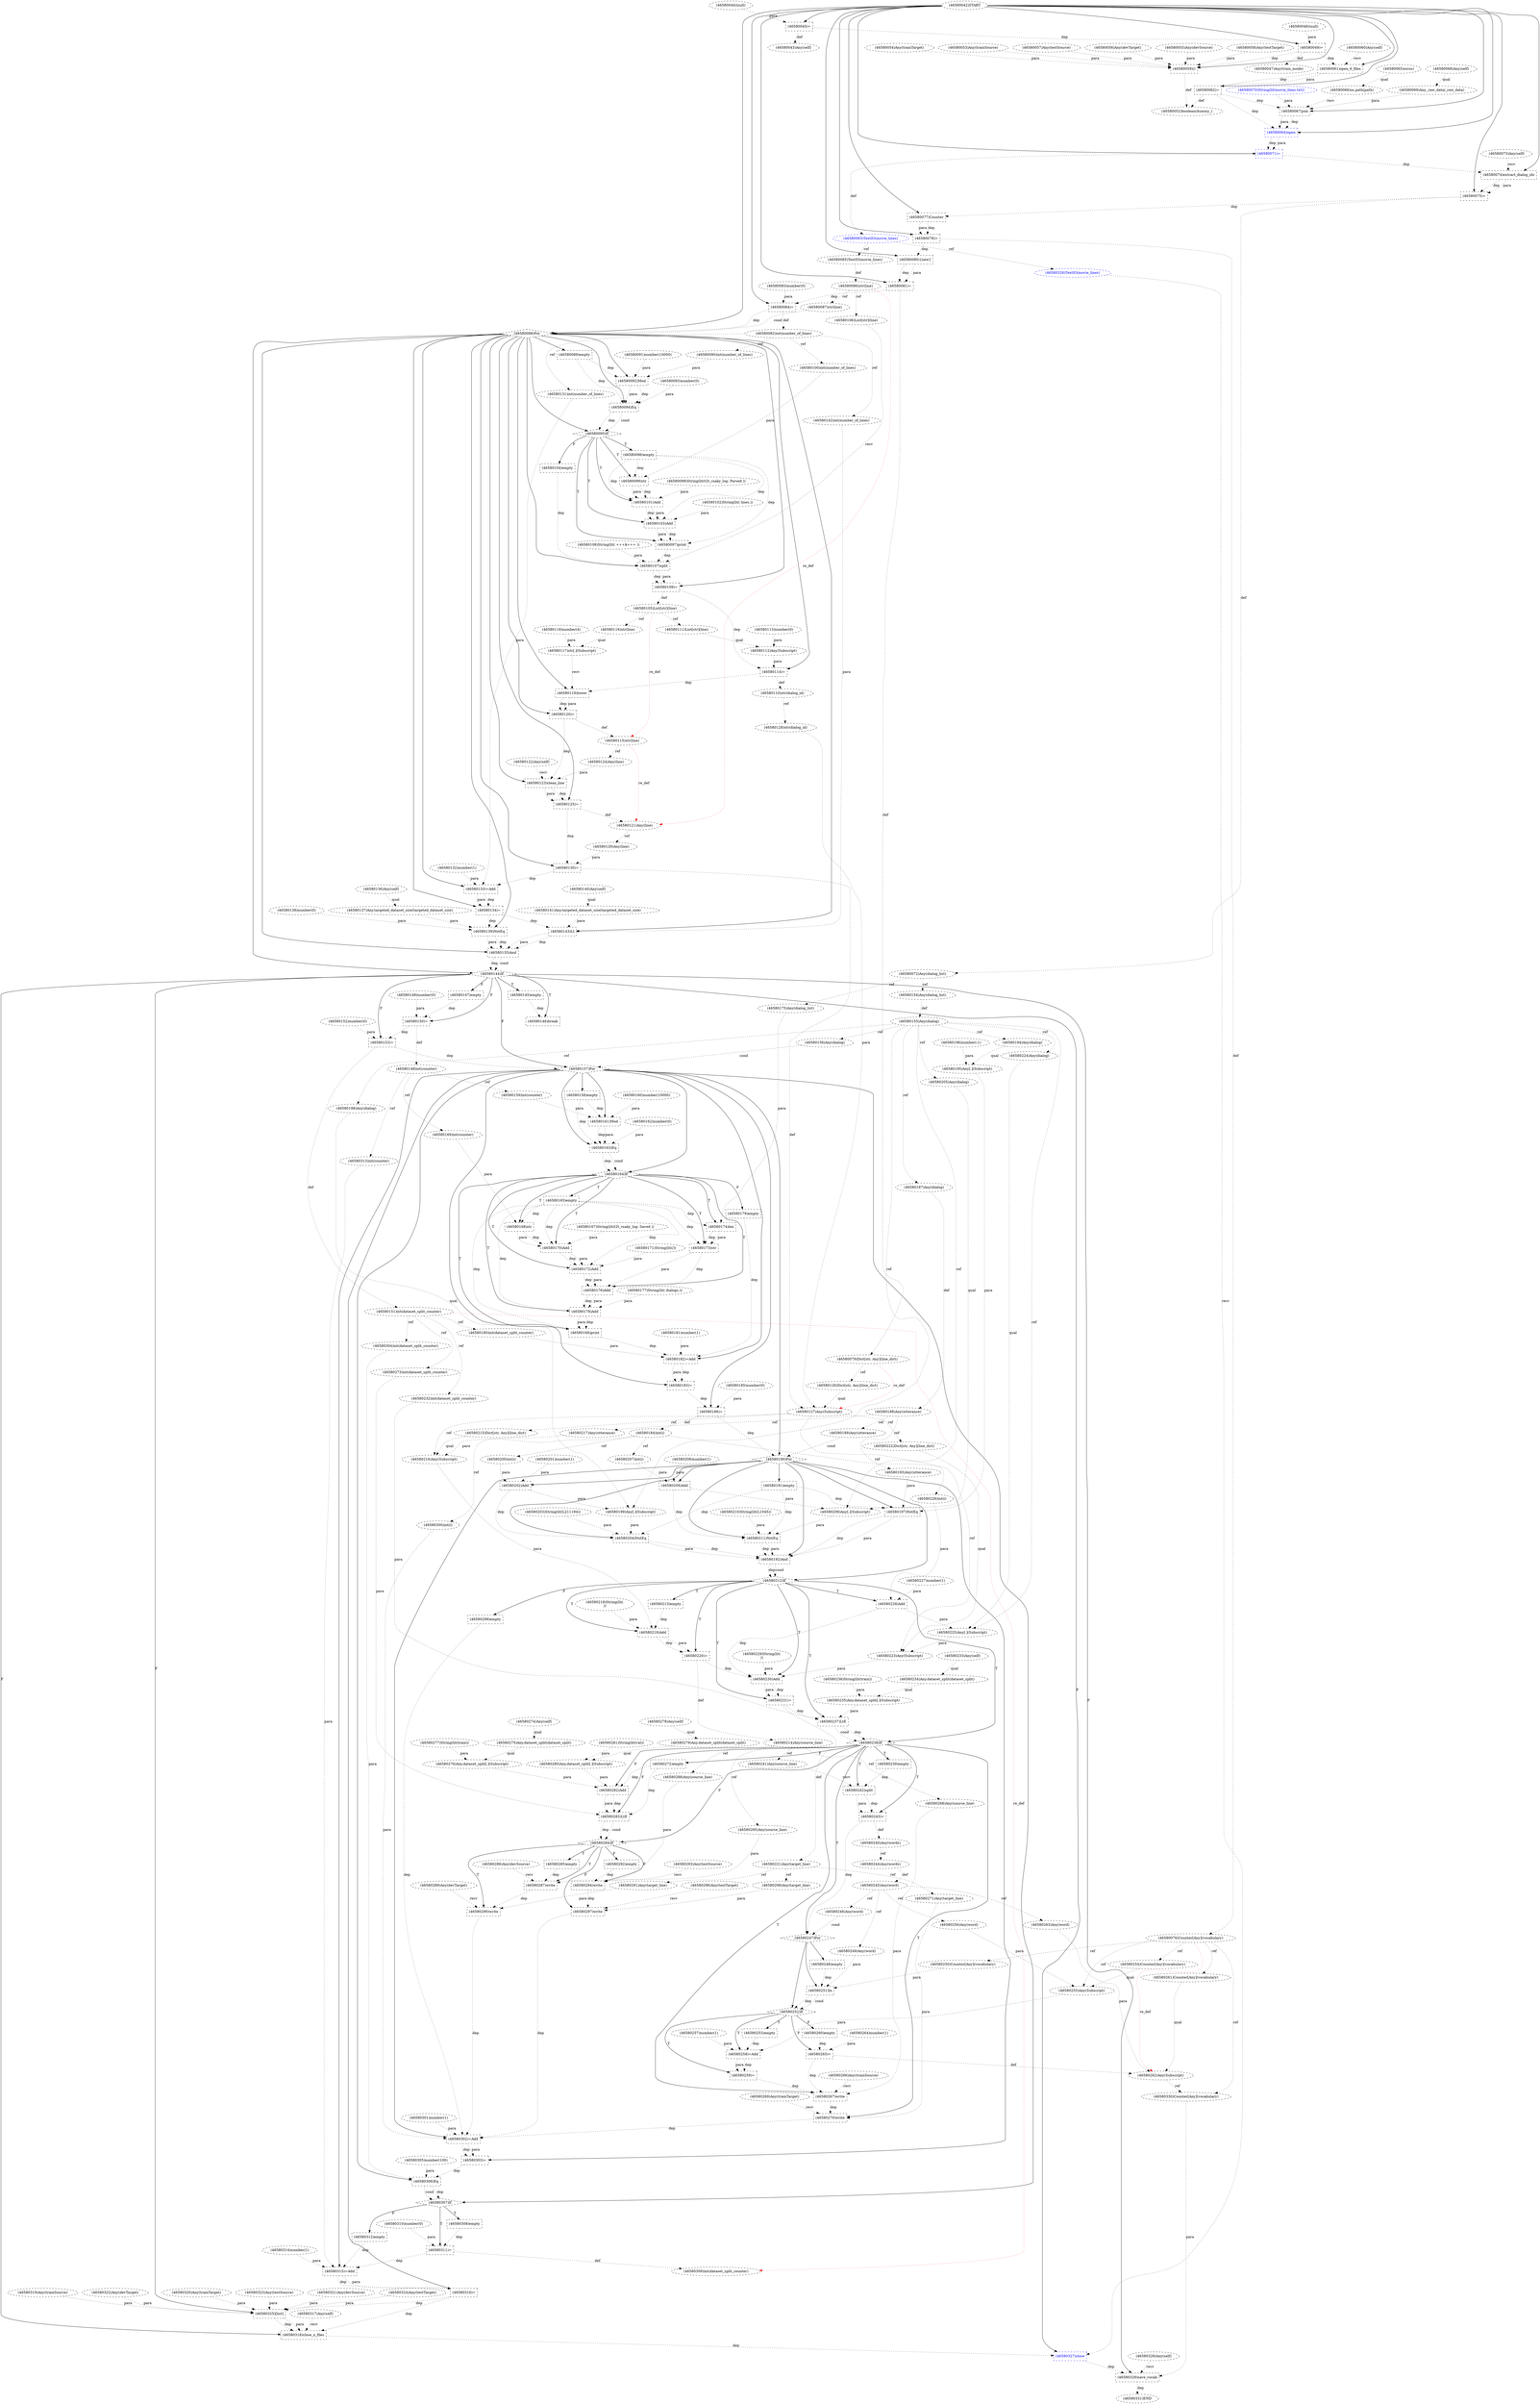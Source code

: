 digraph G {
1 [label="(46580330)Counter[Any](vocabulary)" shape=ellipse style=dashed]
2 [label="(46580145)empty" shape=box style=dashed]
3 [label="(46580166)print" shape=box style=dashed]
4 [label="(46580148)int(counter)" shape=ellipse style=dashed]
5 [label="(46580104)empty" shape=box style=dashed]
6 [label="(46580257)number(1)" shape=ellipse style=dashed]
7 [label="(46580137)Any.targeted_dataset_size(targeted_dataset_size)" shape=ellipse style=dashed]
8 [label="(46580131)int(number_of_lines)" shape=ellipse style=dashed]
9 [label="(46580134)=" shape=box style=dashed]
10 [label="(46580084)=" shape=box style=dashed]
11 [label="(46580270)write" shape=box style=dashed]
12 [label="(46580097)print" shape=box style=dashed]
13 [label="(46580313)int(counter)" shape=ellipse style=dashed]
14 [label="(46580068)Any(self)" shape=ellipse style=dashed]
15 [label="(46580208)number(1)" shape=ellipse style=dashed]
16 [label="(46580175)Any(dialog_list)" shape=ellipse style=dashed]
17 [label="(46580218)String(lit(
))" shape=ellipse style=dashed]
18 [label="(46580215)Dict[str, Any](line_dict)" shape=ellipse style=dashed]
19 [label="(46580265)=" shape=box style=dashed]
20 [label="(46580320)Any(trainTarget)" shape=ellipse style=dashed]
21 [label="(46580159)int(counter)" shape=ellipse style=dashed]
22 [label="(46580108)String(lit( +++$+++ ))" shape=ellipse style=dashed]
23 [label="(46580136)Any(self)" shape=ellipse style=dashed]
24 [label="(46580206)Any[.](Subscript)" shape=ellipse style=dashed]
25 [label="(46580105)List[str](line)" shape=ellipse style=dashed]
26 [label="(46580156)Any(dialog)" shape=ellipse style=dashed]
27 [label="(46580200)int(i)" shape=ellipse style=dashed]
28 [label="(46580306)Eq" shape=box style=dashed]
29 [label="(46580326)TextIO(movie_lines)" shape=ellipse style=dashed color=blue fontcolor=blue]
30 [label="(46580126)Dict[str, Any](line_dict)" shape=ellipse style=dashed]
31 [label="(46580199)Any[.](Subscript)" shape=ellipse style=dashed]
32 [label="(46580268)Any(source_line)" shape=ellipse style=dashed]
33 [label="(46580133)=Add" shape=box style=dashed]
34 [label="(46580287)write" shape=box style=dashed]
35 [label="(46580066)os.path(path)" shape=ellipse style=dashed]
36 [label="(46580138)number(0)" shape=ellipse style=dashed]
37 [label="(46580209)Add" shape=box style=dashed]
38 [label="(46580162)number(0)" shape=ellipse style=dashed]
39 [label="(46580250)Counter[Any](vocabulary)" shape=ellipse style=dashed]
40 [label="(46580223)Any(Subscript)" shape=ellipse style=dashed]
41 [label="(46580165)empty" shape=box style=dashed]
42 [label="(46580204)NotEq" shape=box style=dashed]
43 [label="(46580069)Any._raw_data(_raw_data)" shape=ellipse style=dashed]
44 [label="(46580127)Any(Subscript)" shape=ellipse style=dashed]
45 [label="(46580176)Add" shape=box style=dashed]
46 [label="(46580101)Add" shape=box style=dashed]
47 [label="(46580144)If" shape=diamond style=dashed]
48 [label="(46580194)Any(dialog)" shape=ellipse style=dashed]
49 [label="(46580248)empty" shape=box style=dashed]
50 [label="(46580263)Any(word)" shape=ellipse style=dashed]
51 [label="(46580121)Any(line)" shape=ellipse style=dashed]
52 [label="(46580163)Eq" shape=box style=dashed]
53 [label="(46580173)str" shape=box style=dashed]
54 [label="(46580195)Any[.](Subscript)" shape=ellipse style=dashed]
55 [label="(46580245)Any(word)" shape=ellipse style=dashed]
56 [label="(46580076)Counter[Any](vocabulary)" shape=ellipse style=dashed]
57 [label="(46580251)In" shape=box style=dashed]
58 [label="(46580328)Any(self)" shape=ellipse style=dashed]
59 [label="(46580177)String(lit( dialogs.))" shape=ellipse style=dashed]
60 [label="(46580060)Any(self)" shape=ellipse style=dashed]
61 [label="(46580293)Any(testSource)" shape=ellipse style=dashed]
62 [label="(46580075)=" shape=box style=dashed]
63 [label="(46580132)number(1)" shape=ellipse style=dashed]
64 [label="(46580135)And" shape=box style=dashed]
65 [label="(46580049)=" shape=box style=dashed]
66 [label="(46580246)Any(word)" shape=ellipse style=dashed]
67 [label="(46580152)number(0)" shape=ellipse style=dashed]
68 [label="(46580227)number(1)" shape=ellipse style=dashed]
69 [label="(46580224)Any(dialog)" shape=ellipse style=dashed]
70 [label="(46580115)str(line)" shape=ellipse style=dashed]
71 [label="(46580168)str" shape=box style=dashed]
72 [label="(46580267)write" shape=box style=dashed]
73 [label="(46580169)int(counter)" shape=ellipse style=dashed]
74 [label="(46580114)=" shape=box style=dashed]
75 [label="(46580235)Any.dataset_split[.](Subscript)" shape=ellipse style=dashed]
76 [label="(46580107)split" shape=box style=dashed]
77 [label="(46580252)If" shape=diamond style=dashed]
78 [label="(46580275)Any.dataset_split(dataset_split)" shape=ellipse style=dashed]
79 [label="(46580062)=" shape=box style=dashed]
80 [label="(46580297)write" shape=box style=dashed]
81 [label="(46580118)number(4)" shape=ellipse style=dashed]
82 [label="(46580171)String(lit(/))" shape=ellipse style=dashed]
83 [label="(46580264)number(1)" shape=ellipse style=dashed]
84 [label="(46580083)number(0)" shape=ellipse style=dashed]
85 [label="(46580323)Any(testSource)" shape=ellipse style=dashed]
86 [label="(46580167)String(lit(t2t_csaky_log: Saved ))" shape=ellipse style=dashed]
87 [label="(46580184)int(i)" shape=ellipse style=dashed]
88 [label="(46580203)String(lit(L211194))" shape=ellipse style=dashed]
89 [label="(46580109)=" shape=box style=dashed]
90 [label="(46580318)close_n_files" shape=box style=dashed]
91 [label="(46580302)=Add" shape=box style=dashed]
92 [label="(46580242)split" shape=box style=dashed]
93 [label="(46580202)Add" shape=box style=dashed]
94 [label="(46580047)Any(train_mode)" shape=ellipse style=dashed]
95 [label="(46580053)Any(trainSource)" shape=ellipse style=dashed]
96 [label="(46580216)Any(Subscript)" shape=ellipse style=dashed]
97 [label="(46580089)empty" shape=box style=dashed]
98 [label="(46580141)Any.targeted_dataset_size(targeted_dataset_size)" shape=ellipse style=dashed]
99 [label="(46580196)number(-1)" shape=ellipse style=dashed]
100 [label="(46580303)=" shape=box style=dashed]
101 [label="(46580129)Any(line)" shape=ellipse style=dashed]
102 [label="(46580073)Any(self)" shape=ellipse style=dashed]
103 [label="(46580226)int(i)" shape=ellipse style=dashed]
104 [label="(46580241)Any(source_line)" shape=ellipse style=dashed]
105 [label="(46580279)Any.dataset_split(dataset_split)" shape=ellipse style=dashed]
106 [label="(46580088)For" shape=diamond style=dashed]
107 [label="(46580234)Any.dataset_split(dataset_split)" shape=ellipse style=dashed]
108 [label="(46580261)Counter[Any](vocabulary)" shape=ellipse style=dashed]
109 [label="(46580285)empty" shape=box style=dashed]
110 [label="(46580316)=" shape=box style=dashed]
111 [label="(46580210)String(lit(L1045))" shape=ellipse style=dashed]
112 [label="(46580098)String(lit(t2t_csaky_log: Parsed ))" shape=ellipse style=dashed]
113 [label="(46580071)=" shape=box style=dashed color=blue fontcolor=blue]
114 [label="(46580172)Add" shape=box style=dashed]
115 [label="(46580230)Add" shape=box style=dashed]
116 [label="(46580116)str(line)" shape=ellipse style=dashed]
117 [label="(46580212)If" shape=diamond style=dashed]
118 [label="(46580228)Add" shape=box style=dashed]
119 [label="(46580220)=" shape=box style=dashed]
120 [label="(46580284)If" shape=diamond style=dashed]
121 [label="(46580164)If" shape=diamond style=dashed]
122 [label="(46580298)Any(target_line)" shape=ellipse style=dashed]
123 [label="(46580095)If" shape=diamond style=dashed]
124 [label="(46580271)Any(target_line)" shape=ellipse style=dashed]
125 [label="(46580151)int(dataset_split_counter)" shape=ellipse style=dashed]
126 [label="(46580154)Any(dialog_list)" shape=ellipse style=dashed]
127 [label="(46580272)empty" shape=box style=dashed]
128 [label="(46580080){new}" shape=box style=dashed]
129 [label="(46580103)Add" shape=box style=dashed]
130 [label="(46580057)Any(testSource)" shape=ellipse style=dashed]
131 [label="(46580146)break" shape=box style=dashed]
132 [label="(46580217)Any(utterance)" shape=ellipse style=dashed]
133 [label="(46580056)Any(devTarget)" shape=ellipse style=dashed]
134 [label="(46580139)NotEq" shape=box style=dashed]
135 [label="(46580324)Any(testTarget)" shape=ellipse style=dashed]
136 [label="(46580233)Any(self)" shape=ellipse style=dashed]
137 [label="(46580055)Any(devSource)" shape=ellipse style=dashed]
138 [label="(46580085)TextIO(movie_lines)" shape=ellipse style=dashed]
139 [label="(46580178)Add" shape=box style=dashed]
140 [label="(46580319)Any(trainSource)" shape=ellipse style=dashed]
141 [label="(46580295)Any(source_line)" shape=ellipse style=dashed]
142 [label="(46580074)extract_dialog_ids" shape=box style=dashed]
143 [label="(46580081)=" shape=box style=dashed]
144 [label="(46580189)Any(utterance)" shape=ellipse style=dashed]
145 [label="(46580090)int(number_of_lines)" shape=ellipse style=dashed]
146 [label="(46580112)Any(Subscript)" shape=ellipse style=dashed]
147 [label="(46580079)Dict[str, Any](line_dict)" shape=ellipse style=dashed]
148 [label="(46580290)write" shape=box style=dashed]
149 [label="(46580269)Any(trainTarget)" shape=ellipse style=dashed]
150 [label="(46580289)Any(devTarget)" shape=ellipse style=dashed]
151 [label="(46580099)str" shape=box style=dashed]
152 [label="(46580225)Any[.](Subscript)" shape=ellipse style=dashed]
153 [label="(46580315)=Add" shape=box style=dashed]
154 [label="(46580157)For" shape=diamond style=dashed]
155 [label="(46580186)=" shape=box style=dashed]
156 [label="(46580300)int(i)" shape=ellipse style=dashed]
157 [label="(46580307)If" shape=diamond style=dashed]
158 [label="(46580253)empty" shape=box style=dashed]
159 [label="(46580111)List[str](line)" shape=ellipse style=dashed]
160 [label="(46580281)String(lit(val))" shape=ellipse style=dashed]
161 [label="(46580276)Any.dataset_split[.](Subscript)" shape=ellipse style=dashed]
162 [label="(46580192)And" shape=box style=dashed]
163 [label="(46580236)String(lit(train))" shape=ellipse style=dashed]
164 [label="(46580180)int(dataset_split_counter)" shape=ellipse style=dashed]
165 [label="(46580301)number(1)" shape=ellipse style=dashed]
166 [label="(46580096)empty" shape=box style=dashed]
167 [label="(46580321)Any(devSource)" shape=ellipse style=dashed]
168 [label="(46580044)(null)" shape=ellipse style=dashed]
169 [label="(46580119)lower" shape=box style=dashed]
170 [label="(46580254)Counter[Any](vocabulary)" shape=ellipse style=dashed]
171 [label="(46580331)END" style=dashed]
172 [label="(46580213)empty" shape=box style=dashed]
173 [label="(46580106)List[str](line)" shape=ellipse style=dashed]
174 [label="(46580160)number(10000)" shape=ellipse style=dashed]
175 [label="(46580256)Any(word)" shape=ellipse style=dashed]
176 [label="(46580278)Any(self)" shape=ellipse style=dashed]
177 [label="(46580058)Any(testTarget)" shape=ellipse style=dashed]
178 [label="(46580128)str(dialog_id)" shape=ellipse style=dashed]
179 [label="(46580125)=" shape=box style=dashed]
180 [label="(46580052)boolean(dummy_)" shape=ellipse style=dashed]
181 [label="(46580094)Eq" shape=box style=dashed]
182 [label="(46580329)save_vocab" shape=box style=dashed]
183 [label="(46580082)int(number_of_lines)" shape=ellipse style=dashed]
184 [label="(46580211)NotEq" shape=box style=dashed]
185 [label="(46580317)Any(self)" shape=ellipse style=dashed]
186 [label="(46580280)Any.dataset_split[.](Subscript)" shape=ellipse style=dashed]
187 [label="(46580045)=" shape=box style=dashed]
188 [label="(46580304)int(dataset_split_counter)" shape=ellipse style=dashed]
189 [label="(46580190)For" shape=diamond style=dashed]
190 [label="(46580123)clean_line" shape=box style=dashed]
191 [label="(46580149)number(0)" shape=ellipse style=dashed]
192 [label="(46580259)=" shape=box style=dashed]
193 [label="(46580061)open_6_files" shape=box style=dashed]
194 [label="(46580229)String(lit(
))" shape=ellipse style=dashed]
195 [label="(46580221)Any(target_line)" shape=ellipse style=dashed]
196 [label="(46580262)Any(Subscript)" shape=ellipse style=dashed]
197 [label="(46580110)str(dialog_id)" shape=ellipse style=dashed]
198 [label="(46580296)Any(testTarget)" shape=ellipse style=dashed]
199 [label="(46580205)Any(dialog)" shape=ellipse style=dashed]
200 [label="(46580048)(null)" shape=ellipse style=dashed]
201 [label="(46580140)Any(self)" shape=ellipse style=dashed]
202 [label="(46580322)Any(devTarget)" shape=ellipse style=dashed]
203 [label="(46580067)join" shape=box style=dashed]
204 [label="(46580288)Any(source_line)" shape=ellipse style=dashed]
205 [label="(46580231)=" shape=box style=dashed]
206 [label="(46580087)str(line)" shape=ellipse style=dashed]
207 [label="(46580143)Lt" shape=box style=dashed]
208 [label="(46580207)int(i)" shape=ellipse style=dashed]
209 [label="(46580142)int(number_of_lines)" shape=ellipse style=dashed]
210 [label="(46580183)=" shape=box style=dashed]
211 [label="(46580064)open" shape=box style=dashed color=blue fontcolor=blue]
212 [label="(46580117)str[.](Subscript)" shape=ellipse style=dashed]
213 [label="(46580092)Mod" shape=box style=dashed]
214 [label="(46580174)len" shape=box style=dashed]
215 [label="(46580042)START" style=dashed]
216 [label="(46580113)number(0)" shape=ellipse style=dashed]
217 [label="(46580312)empty" shape=box style=dashed]
218 [label="(46580182)=Add" shape=box style=dashed]
219 [label="(46580201)number(1)" shape=ellipse style=dashed]
220 [label="(46580187)Any(dialog)" shape=ellipse style=dashed]
221 [label="(46580191)empty" shape=box style=dashed]
222 [label="(46580078)=" shape=box style=dashed]
223 [label="(46580122)Any(self)" shape=ellipse style=dashed]
224 [label="(46580086)str(line)" shape=ellipse style=dashed]
225 [label="(46580093)number(0)" shape=ellipse style=dashed]
226 [label="(46580247)For" shape=diamond style=dashed]
227 [label="(46580054)Any(trainTarget)" shape=ellipse style=dashed]
228 [label="(46580299)empty" shape=box style=dashed]
229 [label="(46580155)Any(dialog)" shape=ellipse style=dashed]
230 [label="(46580309)int(dataset_split_counter)" shape=ellipse style=dashed]
231 [label="(46580294)write" shape=box style=dashed]
232 [label="(46580240)Any(words)" shape=ellipse style=dashed]
233 [label="(46580198)Any(dialog)" shape=ellipse style=dashed]
234 [label="(46580305)number(100)" shape=ellipse style=dashed]
235 [label="(46580282)Add" shape=box style=dashed]
236 [label="(46580258)=Add" shape=box style=dashed]
237 [label="(46580043)Any(self)" shape=ellipse style=dashed]
238 [label="(46580153)=" shape=box style=dashed]
239 [label="(46580188)Any(utterance)" shape=ellipse style=dashed]
240 [label="(46580237)LtE" shape=box style=dashed]
241 [label="(46580314)number(1)" shape=ellipse style=dashed]
242 [label="(46580277)String(lit(train))" shape=ellipse style=dashed]
243 [label="(46580291)Any(target_line)" shape=ellipse style=dashed]
244 [label="(46580193)Any(utterance)" shape=ellipse style=dashed]
245 [label="(46580283)LtE" shape=box style=dashed]
246 [label="(46580325)[list]" shape=box style=dashed]
247 [label="(46580260)empty" shape=box style=dashed]
248 [label="(46580130)=" shape=box style=dashed]
249 [label="(46580091)number(10000)" shape=ellipse style=dashed]
250 [label="(46580266)Any(trainSource)" shape=ellipse style=dashed]
251 [label="(46580059)()" shape=box style=dashed]
252 [label="(46580147)empty" shape=box style=dashed]
253 [label="(46580197)NotEq" shape=box style=dashed]
254 [label="(46580063)TextIO(movie_lines)" shape=ellipse style=dashed color=blue fontcolor=blue]
255 [label="(46580065)os(os)" shape=ellipse style=dashed]
256 [label="(46580179)empty" shape=box style=dashed]
257 [label="(46580292)empty" shape=box style=dashed]
258 [label="(46580214)Any(source_line)" shape=ellipse style=dashed]
259 [label="(46580100)int(number_of_lines)" shape=ellipse style=dashed]
260 [label="(46580185)number(0)" shape=ellipse style=dashed]
261 [label="(46580327)close" shape=box style=dashed color=blue fontcolor=blue]
262 [label="(46580158)empty" shape=box style=dashed]
263 [label="(46580249)Any(word)" shape=ellipse style=dashed]
264 [label="(46580170)Add" shape=box style=dashed]
265 [label="(46580244)Any(words)" shape=ellipse style=dashed]
266 [label="(46580181)number(1)" shape=ellipse style=dashed]
267 [label="(46580273)int(dataset_split_counter)" shape=ellipse style=dashed]
268 [label="(46580274)Any(self)" shape=ellipse style=dashed]
269 [label="(46580308)empty" shape=box style=dashed]
270 [label="(46580077)Counter" shape=box style=dashed]
271 [label="(46580243)=" shape=box style=dashed]
272 [label="(46580070)String(lit(movie_lines.txt))" shape=ellipse style=dashed color=blue fontcolor=blue]
273 [label="(46580232)int(dataset_split_counter)" shape=ellipse style=dashed]
274 [label="(46580255)Any(Subscript)" shape=ellipse style=dashed]
275 [label="(46580150)=" shape=box style=dashed]
276 [label="(46580072)Any(dialog_list)" shape=ellipse style=dashed]
277 [label="(46580219)Add" shape=box style=dashed]
278 [label="(46580222)Dict[str, Any](line_dict)" shape=ellipse style=dashed]
279 [label="(46580120)=" shape=box style=dashed]
280 [label="(46580286)Any(devSource)" shape=ellipse style=dashed]
281 [label="(46580102)String(lit( lines.))" shape=ellipse style=dashed]
282 [label="(46580238)If" shape=diamond style=dashed]
283 [label="(46580161)Mod" shape=box style=dashed]
284 [label="(46580310)number(0)" shape=ellipse style=dashed]
285 [label="(46580124)Any(line)" shape=ellipse style=dashed]
286 [label="(46580311)=" shape=box style=dashed]
287 [label="(46580239)empty" shape=box style=dashed]
56 -> 1 [label="ref" style=dotted];
196 -> 1 [label="ref" style=dotted];
47 -> 2 [label="T"];
121 -> 3 [label="T"];
139 -> 3 [label="dep" style=dotted];
139 -> 3 [label="para" style=dotted];
41 -> 3 [label="dep" style=dotted];
275 -> 4 [label="def" style=dotted];
123 -> 5 [label="F"];
23 -> 7 [label="qual" style=dotted];
183 -> 8 [label="ref" style=dotted];
106 -> 9 [label="" style=solid];
33 -> 9 [label="dep" style=dotted];
33 -> 9 [label="para" style=dotted];
215 -> 10 [label="" style=solid];
84 -> 10 [label="para" style=dotted];
143 -> 10 [label="dep" style=dotted];
282 -> 11 [label="T"];
149 -> 11 [label="recv" style=dotted];
124 -> 11 [label="para" style=dotted];
72 -> 11 [label="dep" style=dotted];
123 -> 12 [label="T"];
129 -> 12 [label="dep" style=dotted];
129 -> 12 [label="para" style=dotted];
166 -> 12 [label="dep" style=dotted];
4 -> 13 [label="ref" style=dotted];
276 -> 16 [label="ref" style=dotted];
44 -> 18 [label="ref" style=dotted];
77 -> 19 [label="F"];
83 -> 19 [label="para" style=dotted];
247 -> 19 [label="dep" style=dotted];
4 -> 21 [label="ref" style=dotted];
199 -> 24 [label="qual" style=dotted];
37 -> 24 [label="para" style=dotted];
229 -> 24 [label="ref" style=dotted];
89 -> 25 [label="def" style=dotted];
229 -> 26 [label="ref" style=dotted];
87 -> 27 [label="ref" style=dotted];
154 -> 28 [label="" style=solid];
188 -> 28 [label="para" style=dotted];
234 -> 28 [label="para" style=dotted];
100 -> 28 [label="dep" style=dotted];
254 -> 29 [label="ref" style=dotted];
147 -> 30 [label="ref" style=dotted];
233 -> 31 [label="qual" style=dotted];
93 -> 31 [label="para" style=dotted];
229 -> 31 [label="ref" style=dotted];
258 -> 32 [label="ref" style=dotted];
106 -> 33 [label="" style=solid];
8 -> 33 [label="para" style=dotted];
63 -> 33 [label="para" style=dotted];
248 -> 33 [label="dep" style=dotted];
120 -> 34 [label="T"];
280 -> 34 [label="recv" style=dotted];
204 -> 34 [label="para" style=dotted];
109 -> 34 [label="dep" style=dotted];
255 -> 35 [label="qual" style=dotted];
189 -> 37 [label="" style=solid];
208 -> 37 [label="para" style=dotted];
15 -> 37 [label="para" style=dotted];
56 -> 39 [label="ref" style=dotted];
278 -> 40 [label="qual" style=dotted];
152 -> 40 [label="para" style=dotted];
44 -> 40 [label="ref" style=dotted];
121 -> 41 [label="T"];
189 -> 42 [label="" style=solid];
93 -> 42 [label="dep" style=dotted];
31 -> 42 [label="para" style=dotted];
88 -> 42 [label="para" style=dotted];
221 -> 42 [label="dep" style=dotted];
14 -> 43 [label="qual" style=dotted];
30 -> 44 [label="qual" style=dotted];
178 -> 44 [label="para" style=dotted];
248 -> 44 [label="def" style=dotted];
147 -> 44 [label="re_def" style=dotted color=red];
121 -> 45 [label="T"];
114 -> 45 [label="dep" style=dotted];
114 -> 45 [label="para" style=dotted];
53 -> 45 [label="dep" style=dotted];
53 -> 45 [label="para" style=dotted];
123 -> 46 [label="T"];
112 -> 46 [label="para" style=dotted];
151 -> 46 [label="dep" style=dotted];
151 -> 46 [label="para" style=dotted];
166 -> 46 [label="dep" style=dotted];
106 -> 47 [label="" style=solid];
64 -> 47 [label="dep" style=dotted];
64 -> 47 [label="cond" style=dotted];
229 -> 48 [label="ref" style=dotted];
226 -> 49 [label="" style=solid];
55 -> 50 [label="ref" style=dotted];
179 -> 51 [label="def" style=dotted];
70 -> 51 [label="re_def" style=dotted color=red];
224 -> 51 [label="re_def" style=dotted color=red];
154 -> 52 [label="" style=solid];
283 -> 52 [label="dep" style=dotted];
283 -> 52 [label="para" style=dotted];
38 -> 52 [label="para" style=dotted];
262 -> 52 [label="dep" style=dotted];
121 -> 53 [label="T"];
214 -> 53 [label="dep" style=dotted];
214 -> 53 [label="para" style=dotted];
41 -> 53 [label="dep" style=dotted];
48 -> 54 [label="qual" style=dotted];
99 -> 54 [label="para" style=dotted];
265 -> 55 [label="def" style=dotted];
222 -> 56 [label="def" style=dotted];
226 -> 57 [label="" style=solid];
263 -> 57 [label="para" style=dotted];
39 -> 57 [label="para" style=dotted];
49 -> 57 [label="dep" style=dotted];
215 -> 62 [label="" style=solid];
142 -> 62 [label="dep" style=dotted];
142 -> 62 [label="para" style=dotted];
106 -> 64 [label="" style=solid];
134 -> 64 [label="dep" style=dotted];
134 -> 64 [label="para" style=dotted];
207 -> 64 [label="dep" style=dotted];
207 -> 64 [label="para" style=dotted];
215 -> 65 [label="" style=solid];
200 -> 65 [label="para" style=dotted];
187 -> 65 [label="dep" style=dotted];
55 -> 66 [label="ref" style=dotted];
229 -> 69 [label="ref" style=dotted];
279 -> 70 [label="def" style=dotted];
25 -> 70 [label="re_def" style=dotted color=red];
121 -> 71 [label="T"];
73 -> 71 [label="para" style=dotted];
41 -> 71 [label="dep" style=dotted];
282 -> 72 [label="T"];
250 -> 72 [label="recv" style=dotted];
32 -> 72 [label="para" style=dotted];
192 -> 72 [label="dep" style=dotted];
19 -> 72 [label="dep" style=dotted];
4 -> 73 [label="ref" style=dotted];
106 -> 74 [label="" style=solid];
146 -> 74 [label="para" style=dotted];
89 -> 74 [label="dep" style=dotted];
107 -> 75 [label="qual" style=dotted];
163 -> 75 [label="para" style=dotted];
106 -> 76 [label="" style=solid];
173 -> 76 [label="recv" style=dotted];
22 -> 76 [label="para" style=dotted];
12 -> 76 [label="dep" style=dotted];
5 -> 76 [label="dep" style=dotted];
226 -> 77 [label="" style=solid];
57 -> 77 [label="dep" style=dotted];
57 -> 77 [label="cond" style=dotted];
268 -> 78 [label="qual" style=dotted];
215 -> 79 [label="" style=solid];
193 -> 79 [label="dep" style=dotted];
193 -> 79 [label="para" style=dotted];
120 -> 80 [label="F"];
198 -> 80 [label="recv" style=dotted];
122 -> 80 [label="para" style=dotted];
231 -> 80 [label="dep" style=dotted];
155 -> 87 [label="def" style=dotted];
106 -> 89 [label="" style=solid];
76 -> 89 [label="dep" style=dotted];
76 -> 89 [label="para" style=dotted];
47 -> 90 [label="F"];
185 -> 90 [label="recv" style=dotted];
246 -> 90 [label="dep" style=dotted];
246 -> 90 [label="para" style=dotted];
110 -> 90 [label="dep" style=dotted];
189 -> 91 [label="" style=solid];
156 -> 91 [label="para" style=dotted];
165 -> 91 [label="para" style=dotted];
148 -> 91 [label="dep" style=dotted];
11 -> 91 [label="dep" style=dotted];
228 -> 91 [label="dep" style=dotted];
80 -> 91 [label="dep" style=dotted];
282 -> 92 [label="T"];
104 -> 92 [label="recv" style=dotted];
287 -> 92 [label="dep" style=dotted];
189 -> 93 [label="" style=solid];
27 -> 93 [label="para" style=dotted];
219 -> 93 [label="para" style=dotted];
65 -> 94 [label="def" style=dotted];
18 -> 96 [label="qual" style=dotted];
132 -> 96 [label="para" style=dotted];
44 -> 96 [label="ref" style=dotted];
106 -> 97 [label="" style=solid];
201 -> 98 [label="qual" style=dotted];
189 -> 100 [label="" style=solid];
91 -> 100 [label="dep" style=dotted];
91 -> 100 [label="para" style=dotted];
51 -> 101 [label="ref" style=dotted];
87 -> 103 [label="ref" style=dotted];
258 -> 104 [label="ref" style=dotted];
176 -> 105 [label="qual" style=dotted];
215 -> 106 [label="" style=solid];
206 -> 106 [label="cond" style=dotted];
10 -> 106 [label="dep" style=dotted];
136 -> 107 [label="qual" style=dotted];
56 -> 108 [label="ref" style=dotted];
120 -> 109 [label="T"];
154 -> 110 [label="" style=solid];
153 -> 110 [label="dep" style=dotted];
153 -> 110 [label="para" style=dotted];
215 -> 113 [label="" style=solid];
211 -> 113 [label="dep" style=dotted];
211 -> 113 [label="para" style=dotted];
121 -> 114 [label="T"];
264 -> 114 [label="dep" style=dotted];
264 -> 114 [label="para" style=dotted];
82 -> 114 [label="para" style=dotted];
41 -> 114 [label="dep" style=dotted];
117 -> 115 [label="T"];
118 -> 115 [label="dep" style=dotted];
40 -> 115 [label="para" style=dotted];
194 -> 115 [label="para" style=dotted];
119 -> 115 [label="dep" style=dotted];
25 -> 116 [label="ref" style=dotted];
189 -> 117 [label="" style=solid];
162 -> 117 [label="dep" style=dotted];
162 -> 117 [label="cond" style=dotted];
117 -> 118 [label="T"];
103 -> 118 [label="para" style=dotted];
68 -> 118 [label="para" style=dotted];
117 -> 119 [label="T"];
277 -> 119 [label="dep" style=dotted];
277 -> 119 [label="para" style=dotted];
282 -> 120 [label="F"];
245 -> 120 [label="dep" style=dotted];
245 -> 120 [label="cond" style=dotted];
154 -> 121 [label="" style=solid];
52 -> 121 [label="dep" style=dotted];
52 -> 121 [label="cond" style=dotted];
195 -> 122 [label="ref" style=dotted];
106 -> 123 [label="" style=solid];
181 -> 123 [label="dep" style=dotted];
181 -> 123 [label="cond" style=dotted];
195 -> 124 [label="ref" style=dotted];
238 -> 125 [label="def" style=dotted];
276 -> 126 [label="ref" style=dotted];
282 -> 127 [label="F"];
215 -> 128 [label="" style=solid];
222 -> 128 [label="dep" style=dotted];
123 -> 129 [label="T"];
46 -> 129 [label="dep" style=dotted];
46 -> 129 [label="para" style=dotted];
281 -> 129 [label="para" style=dotted];
166 -> 129 [label="dep" style=dotted];
47 -> 131 [label="T"];
2 -> 131 [label="dep" style=dotted];
239 -> 132 [label="ref" style=dotted];
106 -> 134 [label="" style=solid];
7 -> 134 [label="para" style=dotted];
36 -> 134 [label="para" style=dotted];
9 -> 134 [label="dep" style=dotted];
254 -> 138 [label="ref" style=dotted];
121 -> 139 [label="T"];
45 -> 139 [label="dep" style=dotted];
45 -> 139 [label="para" style=dotted];
59 -> 139 [label="para" style=dotted];
41 -> 139 [label="dep" style=dotted];
258 -> 141 [label="ref" style=dotted];
215 -> 142 [label="" style=solid];
102 -> 142 [label="recv" style=dotted];
113 -> 142 [label="dep" style=dotted];
215 -> 143 [label="" style=solid];
128 -> 143 [label="dep" style=dotted];
128 -> 143 [label="para" style=dotted];
239 -> 144 [label="ref" style=dotted];
183 -> 145 [label="ref" style=dotted];
159 -> 146 [label="qual" style=dotted];
216 -> 146 [label="para" style=dotted];
143 -> 147 [label="def" style=dotted];
120 -> 148 [label="T"];
150 -> 148 [label="recv" style=dotted];
243 -> 148 [label="para" style=dotted];
34 -> 148 [label="dep" style=dotted];
123 -> 151 [label="T"];
259 -> 151 [label="para" style=dotted];
166 -> 151 [label="dep" style=dotted];
69 -> 152 [label="qual" style=dotted];
118 -> 152 [label="para" style=dotted];
229 -> 152 [label="ref" style=dotted];
154 -> 153 [label="" style=solid];
13 -> 153 [label="para" style=dotted];
241 -> 153 [label="para" style=dotted];
217 -> 153 [label="dep" style=dotted];
286 -> 153 [label="dep" style=dotted];
47 -> 154 [label="F"];
26 -> 154 [label="cond" style=dotted];
238 -> 154 [label="dep" style=dotted];
154 -> 155 [label="" style=solid];
260 -> 155 [label="para" style=dotted];
210 -> 155 [label="dep" style=dotted];
87 -> 156 [label="ref" style=dotted];
154 -> 157 [label="" style=solid];
28 -> 157 [label="dep" style=dotted];
28 -> 157 [label="cond" style=dotted];
77 -> 158 [label="T"];
25 -> 159 [label="ref" style=dotted];
78 -> 161 [label="qual" style=dotted];
242 -> 161 [label="para" style=dotted];
189 -> 162 [label="" style=solid];
253 -> 162 [label="dep" style=dotted];
253 -> 162 [label="para" style=dotted];
42 -> 162 [label="dep" style=dotted];
42 -> 162 [label="para" style=dotted];
184 -> 162 [label="dep" style=dotted];
184 -> 162 [label="para" style=dotted];
125 -> 164 [label="ref" style=dotted];
123 -> 166 [label="T"];
106 -> 169 [label="" style=solid];
212 -> 169 [label="recv" style=dotted];
74 -> 169 [label="dep" style=dotted];
56 -> 170 [label="ref" style=dotted];
182 -> 171 [label="dep" style=dotted];
117 -> 172 [label="T"];
224 -> 173 [label="ref" style=dotted];
55 -> 175 [label="ref" style=dotted];
197 -> 178 [label="ref" style=dotted];
106 -> 179 [label="" style=solid];
190 -> 179 [label="dep" style=dotted];
190 -> 179 [label="para" style=dotted];
251 -> 180 [label="def" style=dotted];
79 -> 180 [label="def" style=dotted];
106 -> 181 [label="" style=solid];
213 -> 181 [label="dep" style=dotted];
213 -> 181 [label="para" style=dotted];
225 -> 181 [label="para" style=dotted];
97 -> 181 [label="dep" style=dotted];
47 -> 182 [label="F"];
58 -> 182 [label="recv" style=dotted];
1 -> 182 [label="para" style=dotted];
261 -> 182 [label="dep" style=dotted];
10 -> 183 [label="def" style=dotted];
189 -> 184 [label="" style=solid];
37 -> 184 [label="dep" style=dotted];
24 -> 184 [label="para" style=dotted];
111 -> 184 [label="para" style=dotted];
221 -> 184 [label="dep" style=dotted];
105 -> 186 [label="qual" style=dotted];
160 -> 186 [label="para" style=dotted];
215 -> 187 [label="" style=solid];
168 -> 187 [label="para" style=dotted];
125 -> 188 [label="ref" style=dotted];
154 -> 189 [label="" style=solid];
144 -> 189 [label="cond" style=dotted];
155 -> 189 [label="dep" style=dotted];
106 -> 190 [label="" style=solid];
223 -> 190 [label="recv" style=dotted];
285 -> 190 [label="para" style=dotted];
279 -> 190 [label="dep" style=dotted];
77 -> 192 [label="T"];
236 -> 192 [label="dep" style=dotted];
236 -> 192 [label="para" style=dotted];
215 -> 193 [label="" style=solid];
60 -> 193 [label="recv" style=dotted];
65 -> 193 [label="dep" style=dotted];
205 -> 195 [label="def" style=dotted];
108 -> 196 [label="qual" style=dotted];
50 -> 196 [label="para" style=dotted];
19 -> 196 [label="def" style=dotted];
56 -> 196 [label="re_def" style=dotted color=red];
74 -> 197 [label="def" style=dotted];
229 -> 199 [label="ref" style=dotted];
215 -> 203 [label="" style=solid];
35 -> 203 [label="recv" style=dotted];
43 -> 203 [label="para" style=dotted];
272 -> 203 [label="para" style=dotted];
79 -> 203 [label="dep" style=dotted];
258 -> 204 [label="ref" style=dotted];
117 -> 205 [label="T"];
115 -> 205 [label="dep" style=dotted];
115 -> 205 [label="para" style=dotted];
224 -> 206 [label="ref" style=dotted];
106 -> 207 [label="" style=solid];
98 -> 207 [label="para" style=dotted];
209 -> 207 [label="para" style=dotted];
9 -> 207 [label="dep" style=dotted];
87 -> 208 [label="ref" style=dotted];
183 -> 209 [label="ref" style=dotted];
154 -> 210 [label="" style=solid];
218 -> 210 [label="dep" style=dotted];
218 -> 210 [label="para" style=dotted];
215 -> 211 [label="" style=solid];
203 -> 211 [label="dep" style=dotted];
203 -> 211 [label="para" style=dotted];
79 -> 211 [label="dep" style=dotted];
116 -> 212 [label="qual" style=dotted];
81 -> 212 [label="para" style=dotted];
106 -> 213 [label="" style=solid];
145 -> 213 [label="para" style=dotted];
249 -> 213 [label="para" style=dotted];
97 -> 213 [label="dep" style=dotted];
121 -> 214 [label="T"];
16 -> 214 [label="para" style=dotted];
41 -> 214 [label="dep" style=dotted];
157 -> 217 [label="F"];
154 -> 218 [label="" style=solid];
164 -> 218 [label="para" style=dotted];
266 -> 218 [label="para" style=dotted];
3 -> 218 [label="dep" style=dotted];
256 -> 218 [label="dep" style=dotted];
229 -> 220 [label="ref" style=dotted];
189 -> 221 [label="" style=solid];
215 -> 222 [label="" style=solid];
270 -> 222 [label="dep" style=dotted];
270 -> 222 [label="para" style=dotted];
138 -> 224 [label="def" style=dotted];
282 -> 226 [label="T"];
66 -> 226 [label="cond" style=dotted];
271 -> 226 [label="dep" style=dotted];
117 -> 228 [label="F"];
126 -> 229 [label="def" style=dotted];
286 -> 230 [label="def" style=dotted];
125 -> 230 [label="re_def" style=dotted color=red];
120 -> 231 [label="F"];
61 -> 231 [label="recv" style=dotted];
141 -> 231 [label="para" style=dotted];
257 -> 231 [label="dep" style=dotted];
271 -> 232 [label="def" style=dotted];
229 -> 233 [label="ref" style=dotted];
282 -> 235 [label="F"];
161 -> 235 [label="para" style=dotted];
186 -> 235 [label="para" style=dotted];
127 -> 235 [label="dep" style=dotted];
77 -> 236 [label="T"];
274 -> 236 [label="para" style=dotted];
6 -> 236 [label="para" style=dotted];
158 -> 236 [label="dep" style=dotted];
187 -> 237 [label="def" style=dotted];
47 -> 238 [label="F"];
67 -> 238 [label="para" style=dotted];
275 -> 238 [label="dep" style=dotted];
220 -> 239 [label="def" style=dotted];
117 -> 240 [label="T"];
273 -> 240 [label="para" style=dotted];
75 -> 240 [label="para" style=dotted];
205 -> 240 [label="dep" style=dotted];
195 -> 243 [label="ref" style=dotted];
239 -> 244 [label="ref" style=dotted];
282 -> 245 [label="F"];
267 -> 245 [label="para" style=dotted];
235 -> 245 [label="dep" style=dotted];
235 -> 245 [label="para" style=dotted];
127 -> 245 [label="dep" style=dotted];
47 -> 246 [label="F"];
140 -> 246 [label="para" style=dotted];
20 -> 246 [label="para" style=dotted];
167 -> 246 [label="para" style=dotted];
202 -> 246 [label="para" style=dotted];
85 -> 246 [label="para" style=dotted];
135 -> 246 [label="para" style=dotted];
110 -> 246 [label="dep" style=dotted];
77 -> 247 [label="F"];
106 -> 248 [label="" style=solid];
101 -> 248 [label="para" style=dotted];
179 -> 248 [label="dep" style=dotted];
215 -> 251 [label="" style=solid];
95 -> 251 [label="para" style=dotted];
227 -> 251 [label="para" style=dotted];
137 -> 251 [label="para" style=dotted];
133 -> 251 [label="para" style=dotted];
130 -> 251 [label="para" style=dotted];
177 -> 251 [label="para" style=dotted];
65 -> 251 [label="dep" style=dotted];
47 -> 252 [label="F"];
189 -> 253 [label="" style=solid];
244 -> 253 [label="para" style=dotted];
54 -> 253 [label="para" style=dotted];
221 -> 253 [label="dep" style=dotted];
113 -> 254 [label="def" style=dotted];
121 -> 256 [label="F"];
120 -> 257 [label="F"];
119 -> 258 [label="def" style=dotted];
183 -> 259 [label="ref" style=dotted];
47 -> 261 [label="F"];
29 -> 261 [label="recv" style=dotted];
90 -> 261 [label="dep" style=dotted];
154 -> 262 [label="" style=solid];
55 -> 263 [label="ref" style=dotted];
121 -> 264 [label="T"];
86 -> 264 [label="para" style=dotted];
71 -> 264 [label="dep" style=dotted];
71 -> 264 [label="para" style=dotted];
41 -> 264 [label="dep" style=dotted];
232 -> 265 [label="ref" style=dotted];
125 -> 267 [label="ref" style=dotted];
157 -> 269 [label="T"];
215 -> 270 [label="" style=solid];
62 -> 270 [label="dep" style=dotted];
282 -> 271 [label="T"];
92 -> 271 [label="dep" style=dotted];
92 -> 271 [label="para" style=dotted];
125 -> 273 [label="ref" style=dotted];
170 -> 274 [label="qual" style=dotted];
175 -> 274 [label="para" style=dotted];
56 -> 274 [label="ref" style=dotted];
47 -> 275 [label="F"];
191 -> 275 [label="para" style=dotted];
252 -> 275 [label="dep" style=dotted];
62 -> 276 [label="def" style=dotted];
117 -> 277 [label="T"];
96 -> 277 [label="para" style=dotted];
17 -> 277 [label="para" style=dotted];
172 -> 277 [label="dep" style=dotted];
44 -> 278 [label="ref" style=dotted];
106 -> 279 [label="" style=solid];
169 -> 279 [label="dep" style=dotted];
169 -> 279 [label="para" style=dotted];
117 -> 282 [label="T"];
240 -> 282 [label="dep" style=dotted];
240 -> 282 [label="cond" style=dotted];
154 -> 283 [label="" style=solid];
21 -> 283 [label="para" style=dotted];
174 -> 283 [label="para" style=dotted];
262 -> 283 [label="dep" style=dotted];
70 -> 285 [label="ref" style=dotted];
157 -> 286 [label="T"];
284 -> 286 [label="para" style=dotted];
269 -> 286 [label="dep" style=dotted];
282 -> 287 [label="T"];
}